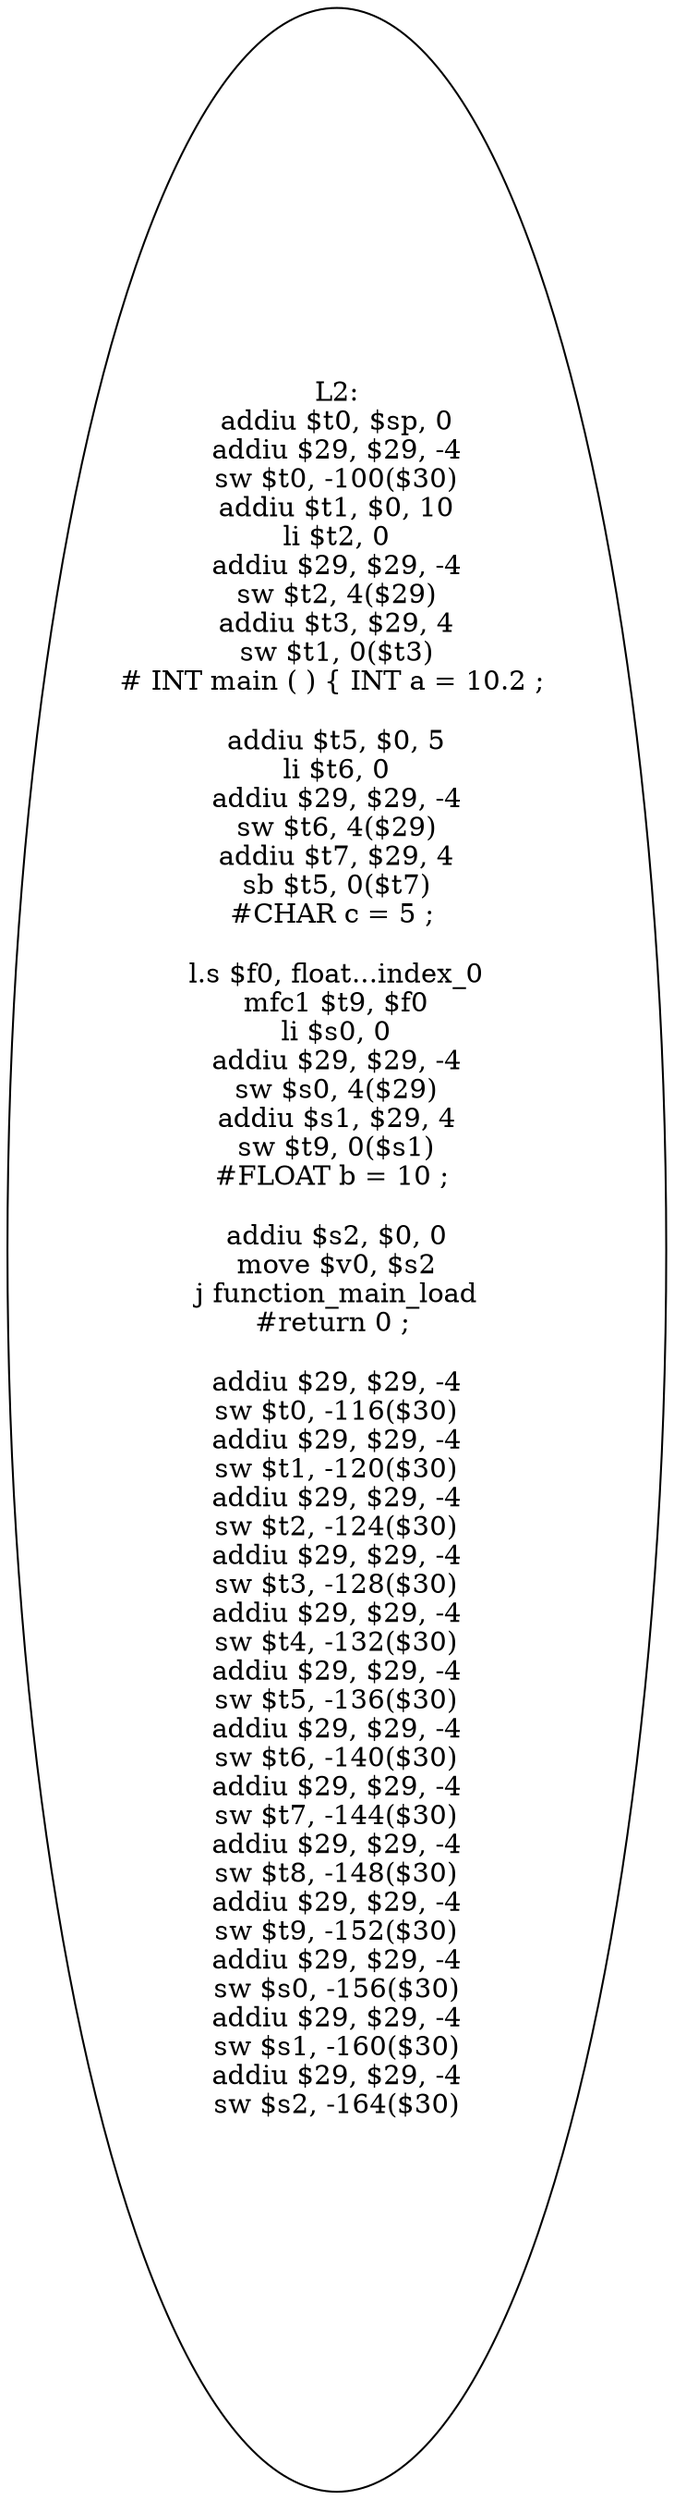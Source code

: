 digraph AST {
  "128810402470432" [label="L2:
addiu $t0, $sp, 0
addiu $29, $29, -4
sw $t0, -100($30)
addiu $t1, $0, 10
li $t2, 0
addiu $29, $29, -4
sw $t2, 4($29)
addiu $t3, $29, 4
sw $t1, 0($t3)
# INT main ( ) { INT a = 10.2 ; 

addiu $t5, $0, 5
li $t6, 0
addiu $29, $29, -4
sw $t6, 4($29)
addiu $t7, $29, 4
sb $t5, 0($t7)
#CHAR c = 5 ; 

l.s $f0, float...index_0
mfc1 $t9, $f0
li $s0, 0
addiu $29, $29, -4
sw $s0, 4($29)
addiu $s1, $29, 4
sw $t9, 0($s1)
#FLOAT b = 10 ; 

addiu $s2, $0, 0
move $v0, $s2
j function_main_load
#return 0 ; 

addiu $29, $29, -4
sw $t0, -116($30)
addiu $29, $29, -4
sw $t1, -120($30)
addiu $29, $29, -4
sw $t2, -124($30)
addiu $29, $29, -4
sw $t3, -128($30)
addiu $29, $29, -4
sw $t4, -132($30)
addiu $29, $29, -4
sw $t5, -136($30)
addiu $29, $29, -4
sw $t6, -140($30)
addiu $29, $29, -4
sw $t7, -144($30)
addiu $29, $29, -4
sw $t8, -148($30)
addiu $29, $29, -4
sw $t9, -152($30)
addiu $29, $29, -4
sw $s0, -156($30)
addiu $29, $29, -4
sw $s1, -160($30)
addiu $29, $29, -4
sw $s2, -164($30)
"];
}
